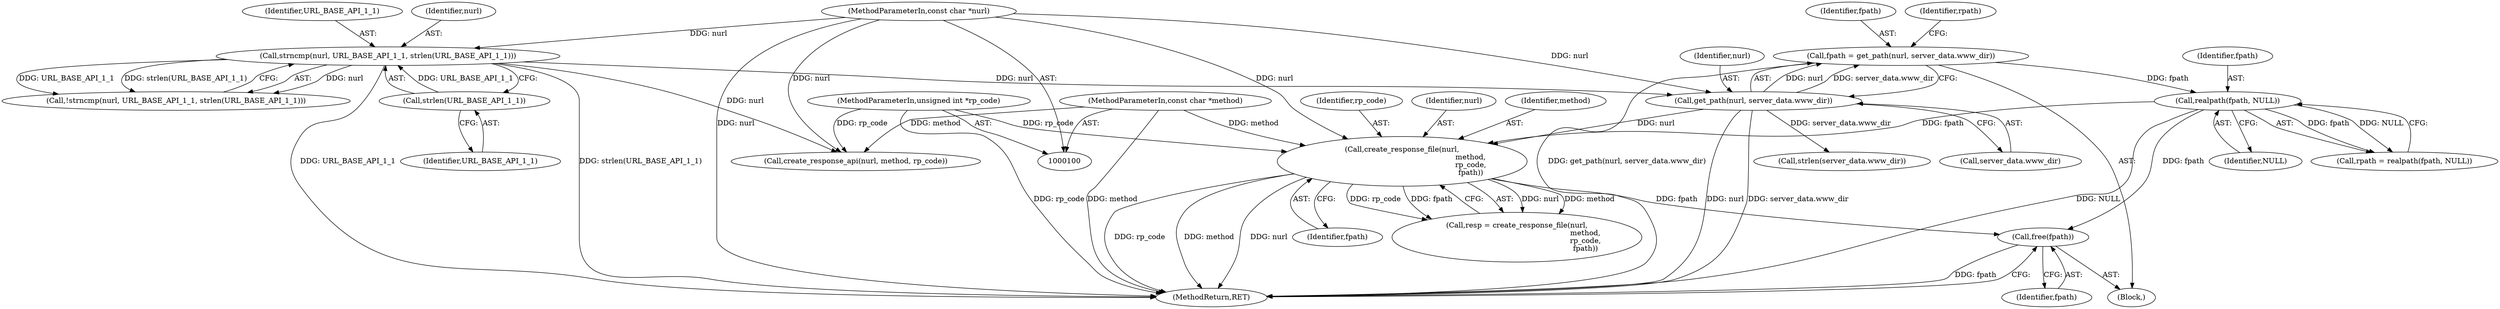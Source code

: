digraph "0_wpitchoune_8b10426dcc0246c1712a99460dd470dcb1cc4d9c@API" {
"1000167" [label="(Call,free(fpath))"];
"1000160" [label="(Call,create_response_file(nurl,\n                                                           method,\n                                                           rp_code,\n                                                           fpath))"];
"1000131" [label="(Call,get_path(nurl, server_data.www_dir))"];
"1000115" [label="(Call,strncmp(nurl, URL_BASE_API_1_1, strlen(URL_BASE_API_1_1)))"];
"1000101" [label="(MethodParameterIn,const char *nurl)"];
"1000118" [label="(Call,strlen(URL_BASE_API_1_1))"];
"1000102" [label="(MethodParameterIn,const char *method)"];
"1000103" [label="(MethodParameterIn,unsigned int *rp_code)"];
"1000138" [label="(Call,realpath(fpath, NULL))"];
"1000129" [label="(Call,fpath = get_path(nurl, server_data.www_dir))"];
"1000139" [label="(Identifier,fpath)"];
"1000128" [label="(Block,)"];
"1000130" [label="(Identifier,fpath)"];
"1000137" [label="(Identifier,rpath)"];
"1000167" [label="(Call,free(fpath))"];
"1000117" [label="(Identifier,URL_BASE_API_1_1)"];
"1000140" [label="(Identifier,NULL)"];
"1000161" [label="(Identifier,nurl)"];
"1000164" [label="(Identifier,fpath)"];
"1000101" [label="(MethodParameterIn,const char *nurl)"];
"1000118" [label="(Call,strlen(URL_BASE_API_1_1))"];
"1000119" [label="(Identifier,URL_BASE_API_1_1)"];
"1000138" [label="(Call,realpath(fpath, NULL))"];
"1000160" [label="(Call,create_response_file(nurl,\n                                                           method,\n                                                           rp_code,\n                                                           fpath))"];
"1000169" [label="(MethodReturn,RET)"];
"1000136" [label="(Call,rpath = realpath(fpath, NULL))"];
"1000146" [label="(Call,strlen(server_data.www_dir))"];
"1000129" [label="(Call,fpath = get_path(nurl, server_data.www_dir))"];
"1000133" [label="(Call,server_data.www_dir)"];
"1000131" [label="(Call,get_path(nurl, server_data.www_dir))"];
"1000162" [label="(Identifier,method)"];
"1000168" [label="(Identifier,fpath)"];
"1000103" [label="(MethodParameterIn,unsigned int *rp_code)"];
"1000163" [label="(Identifier,rp_code)"];
"1000102" [label="(MethodParameterIn,const char *method)"];
"1000116" [label="(Identifier,nurl)"];
"1000115" [label="(Call,strncmp(nurl, URL_BASE_API_1_1, strlen(URL_BASE_API_1_1)))"];
"1000132" [label="(Identifier,nurl)"];
"1000114" [label="(Call,!strncmp(nurl, URL_BASE_API_1_1, strlen(URL_BASE_API_1_1)))"];
"1000158" [label="(Call,resp = create_response_file(nurl,\n                                                           method,\n                                                           rp_code,\n                                                           fpath))"];
"1000123" [label="(Call,create_response_api(nurl, method, rp_code))"];
"1000167" -> "1000128"  [label="AST: "];
"1000167" -> "1000168"  [label="CFG: "];
"1000168" -> "1000167"  [label="AST: "];
"1000169" -> "1000167"  [label="CFG: "];
"1000167" -> "1000169"  [label="DDG: fpath"];
"1000160" -> "1000167"  [label="DDG: fpath"];
"1000138" -> "1000167"  [label="DDG: fpath"];
"1000160" -> "1000158"  [label="AST: "];
"1000160" -> "1000164"  [label="CFG: "];
"1000161" -> "1000160"  [label="AST: "];
"1000162" -> "1000160"  [label="AST: "];
"1000163" -> "1000160"  [label="AST: "];
"1000164" -> "1000160"  [label="AST: "];
"1000158" -> "1000160"  [label="CFG: "];
"1000160" -> "1000169"  [label="DDG: rp_code"];
"1000160" -> "1000169"  [label="DDG: method"];
"1000160" -> "1000169"  [label="DDG: nurl"];
"1000160" -> "1000158"  [label="DDG: nurl"];
"1000160" -> "1000158"  [label="DDG: method"];
"1000160" -> "1000158"  [label="DDG: rp_code"];
"1000160" -> "1000158"  [label="DDG: fpath"];
"1000131" -> "1000160"  [label="DDG: nurl"];
"1000101" -> "1000160"  [label="DDG: nurl"];
"1000102" -> "1000160"  [label="DDG: method"];
"1000103" -> "1000160"  [label="DDG: rp_code"];
"1000138" -> "1000160"  [label="DDG: fpath"];
"1000131" -> "1000129"  [label="AST: "];
"1000131" -> "1000133"  [label="CFG: "];
"1000132" -> "1000131"  [label="AST: "];
"1000133" -> "1000131"  [label="AST: "];
"1000129" -> "1000131"  [label="CFG: "];
"1000131" -> "1000169"  [label="DDG: nurl"];
"1000131" -> "1000169"  [label="DDG: server_data.www_dir"];
"1000131" -> "1000129"  [label="DDG: nurl"];
"1000131" -> "1000129"  [label="DDG: server_data.www_dir"];
"1000115" -> "1000131"  [label="DDG: nurl"];
"1000101" -> "1000131"  [label="DDG: nurl"];
"1000131" -> "1000146"  [label="DDG: server_data.www_dir"];
"1000115" -> "1000114"  [label="AST: "];
"1000115" -> "1000118"  [label="CFG: "];
"1000116" -> "1000115"  [label="AST: "];
"1000117" -> "1000115"  [label="AST: "];
"1000118" -> "1000115"  [label="AST: "];
"1000114" -> "1000115"  [label="CFG: "];
"1000115" -> "1000169"  [label="DDG: strlen(URL_BASE_API_1_1)"];
"1000115" -> "1000169"  [label="DDG: URL_BASE_API_1_1"];
"1000115" -> "1000114"  [label="DDG: nurl"];
"1000115" -> "1000114"  [label="DDG: URL_BASE_API_1_1"];
"1000115" -> "1000114"  [label="DDG: strlen(URL_BASE_API_1_1)"];
"1000101" -> "1000115"  [label="DDG: nurl"];
"1000118" -> "1000115"  [label="DDG: URL_BASE_API_1_1"];
"1000115" -> "1000123"  [label="DDG: nurl"];
"1000101" -> "1000100"  [label="AST: "];
"1000101" -> "1000169"  [label="DDG: nurl"];
"1000101" -> "1000123"  [label="DDG: nurl"];
"1000118" -> "1000119"  [label="CFG: "];
"1000119" -> "1000118"  [label="AST: "];
"1000102" -> "1000100"  [label="AST: "];
"1000102" -> "1000169"  [label="DDG: method"];
"1000102" -> "1000123"  [label="DDG: method"];
"1000103" -> "1000100"  [label="AST: "];
"1000103" -> "1000169"  [label="DDG: rp_code"];
"1000103" -> "1000123"  [label="DDG: rp_code"];
"1000138" -> "1000136"  [label="AST: "];
"1000138" -> "1000140"  [label="CFG: "];
"1000139" -> "1000138"  [label="AST: "];
"1000140" -> "1000138"  [label="AST: "];
"1000136" -> "1000138"  [label="CFG: "];
"1000138" -> "1000169"  [label="DDG: NULL"];
"1000138" -> "1000136"  [label="DDG: fpath"];
"1000138" -> "1000136"  [label="DDG: NULL"];
"1000129" -> "1000138"  [label="DDG: fpath"];
"1000129" -> "1000128"  [label="AST: "];
"1000130" -> "1000129"  [label="AST: "];
"1000137" -> "1000129"  [label="CFG: "];
"1000129" -> "1000169"  [label="DDG: get_path(nurl, server_data.www_dir)"];
}
